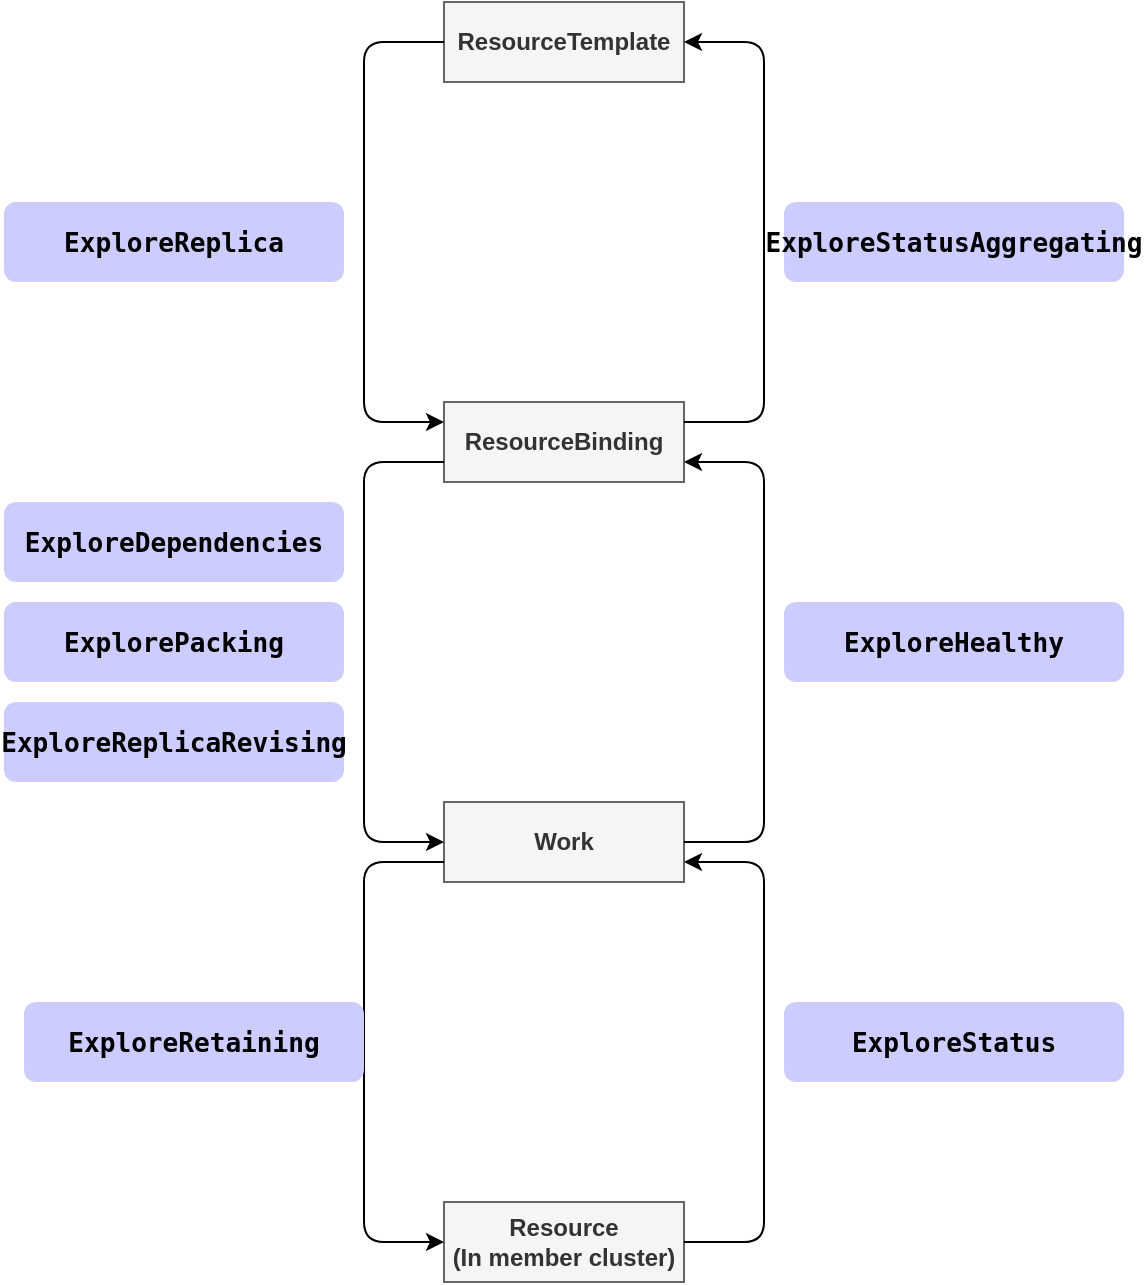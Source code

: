 <mxfile version="12.9.13" type="device"><diagram id="07fea595-8f29-1299-0266-81d95cde20df" name="Page-1"><mxGraphModel dx="1086" dy="785" grid="1" gridSize="10" guides="1" tooltips="1" connect="1" arrows="1" fold="1" page="1" pageScale="1" pageWidth="1169" pageHeight="827" background="#ffffff" math="0" shadow="0"><root><mxCell id="0"/><mxCell id="1" parent="0"/><mxCell id="YMt7zQc6A0jmg9IJF7vN-658" value="ResourceTemplate" style="text;html=1;strokeColor=#666666;fillColor=#f5f5f5;align=center;verticalAlign=middle;whiteSpace=wrap;rounded=0;fontStyle=1;fontColor=#333333;" parent="1" vertex="1"><mxGeometry x="440" y="80" width="120" height="40" as="geometry"/></mxCell><mxCell id="YMt7zQc6A0jmg9IJF7vN-659" value="ResourceBinding" style="text;html=1;strokeColor=#666666;fillColor=#f5f5f5;align=center;verticalAlign=middle;whiteSpace=wrap;rounded=0;fontStyle=1;fontColor=#333333;" parent="1" vertex="1"><mxGeometry x="440" y="280" width="120" height="40" as="geometry"/></mxCell><mxCell id="YMt7zQc6A0jmg9IJF7vN-660" value="Work" style="text;html=1;strokeColor=#666666;fillColor=#f5f5f5;align=center;verticalAlign=middle;whiteSpace=wrap;rounded=0;fontStyle=1;fontColor=#333333;" parent="1" vertex="1"><mxGeometry x="440" y="480" width="120" height="40" as="geometry"/></mxCell><mxCell id="YMt7zQc6A0jmg9IJF7vN-661" value="Resource&lt;br&gt;(In member cluster)" style="text;html=1;strokeColor=#666666;fillColor=#f5f5f5;align=center;verticalAlign=middle;whiteSpace=wrap;rounded=0;fontStyle=1;fontColor=#333333;" parent="1" vertex="1"><mxGeometry x="440" y="680" width="120" height="40" as="geometry"/></mxCell><mxCell id="YMt7zQc6A0jmg9IJF7vN-668" value="" style="edgeStyle=segmentEdgeStyle;endArrow=classic;html=1;exitX=0;exitY=0.5;exitDx=0;exitDy=0;entryX=0;entryY=0.25;entryDx=0;entryDy=0;" parent="1" source="YMt7zQc6A0jmg9IJF7vN-658" target="YMt7zQc6A0jmg9IJF7vN-659" edge="1"><mxGeometry width="50" height="50" relative="1" as="geometry"><mxPoint x="680" y="440" as="sourcePoint"/><mxPoint x="730" y="390" as="targetPoint"/><Array as="points"><mxPoint x="400" y="100"/><mxPoint x="400" y="290"/></Array></mxGeometry></mxCell><mxCell id="YMt7zQc6A0jmg9IJF7vN-678" value="" style="edgeStyle=segmentEdgeStyle;endArrow=classic;html=1;exitX=0;exitY=0.5;exitDx=0;exitDy=0;entryX=0;entryY=0.25;entryDx=0;entryDy=0;" parent="1" edge="1"><mxGeometry width="50" height="50" relative="1" as="geometry"><mxPoint x="440" y="310" as="sourcePoint"/><mxPoint x="440" y="500" as="targetPoint"/><Array as="points"><mxPoint x="400" y="310"/><mxPoint x="400" y="500"/></Array></mxGeometry></mxCell><mxCell id="YMt7zQc6A0jmg9IJF7vN-681" value="" style="edgeStyle=segmentEdgeStyle;endArrow=classic;html=1;exitX=0;exitY=0.5;exitDx=0;exitDy=0;entryX=0;entryY=0.25;entryDx=0;entryDy=0;" parent="1" edge="1"><mxGeometry width="50" height="50" relative="1" as="geometry"><mxPoint x="440" y="510" as="sourcePoint"/><mxPoint x="440" y="700" as="targetPoint"/><Array as="points"><mxPoint x="400" y="510"/><mxPoint x="400" y="700"/></Array></mxGeometry></mxCell><mxCell id="YMt7zQc6A0jmg9IJF7vN-683" value="" style="edgeStyle=segmentEdgeStyle;endArrow=classic;html=1;fontColor=#000000;entryX=1;entryY=0.75;entryDx=0;entryDy=0;exitX=1;exitY=0.5;exitDx=0;exitDy=0;" parent="1" source="YMt7zQc6A0jmg9IJF7vN-661" target="YMt7zQc6A0jmg9IJF7vN-660" edge="1"><mxGeometry width="50" height="50" relative="1" as="geometry"><mxPoint x="680" y="440" as="sourcePoint"/><mxPoint x="730" y="390" as="targetPoint"/><Array as="points"><mxPoint x="600" y="700"/><mxPoint x="600" y="510"/></Array></mxGeometry></mxCell><mxCell id="YMt7zQc6A0jmg9IJF7vN-686" value="" style="edgeStyle=segmentEdgeStyle;endArrow=classic;html=1;fontColor=#000000;entryX=1;entryY=0.75;entryDx=0;entryDy=0;exitX=1;exitY=0.5;exitDx=0;exitDy=0;" parent="1" edge="1"><mxGeometry width="50" height="50" relative="1" as="geometry"><mxPoint x="560" y="500" as="sourcePoint"/><mxPoint x="560" y="310" as="targetPoint"/><Array as="points"><mxPoint x="600" y="500"/><mxPoint x="600" y="310"/></Array></mxGeometry></mxCell><mxCell id="YMt7zQc6A0jmg9IJF7vN-688" value="" style="edgeStyle=segmentEdgeStyle;endArrow=classic;html=1;fontColor=#000000;entryX=1;entryY=0.75;entryDx=0;entryDy=0;exitX=1;exitY=0.5;exitDx=0;exitDy=0;" parent="1" edge="1"><mxGeometry width="50" height="50" relative="1" as="geometry"><mxPoint x="560" y="290" as="sourcePoint"/><mxPoint x="560" y="100" as="targetPoint"/><Array as="points"><mxPoint x="600" y="290"/><mxPoint x="600" y="100"/></Array></mxGeometry></mxCell><mxCell id="YMt7zQc6A0jmg9IJF7vN-696" value="&lt;pre style=&quot;font-size: 9.8pt ; font-family: &amp;quot;consolas&amp;quot; , monospace&quot;&gt;&lt;b&gt;ExploreHealthy&lt;/b&gt;&lt;/pre&gt;" style="rounded=1;html=1;shadow=0;glass=0;comic=0;labelBackgroundColor=none;fillColor=#CCCCFF;gradientColor=none;fontColor=#000000;align=center;whiteSpace=wrap;strokeColor=none;" parent="1" vertex="1"><mxGeometry x="610" y="380" width="170" height="40" as="geometry"/></mxCell><mxCell id="YMt7zQc6A0jmg9IJF7vN-698" value="&lt;pre style=&quot;font-size: 9.8pt ; font-family: &amp;#34;consolas&amp;#34; , monospace&quot;&gt;&lt;pre style=&quot;text-align: left ; font-size: 9.8pt ; font-family: &amp;#34;consolas&amp;#34; , monospace&quot;&gt;&lt;b&gt;ExploreStatusAggregating&lt;/b&gt;&lt;/pre&gt;&lt;/pre&gt;" style="rounded=1;html=1;shadow=0;glass=0;comic=0;labelBackgroundColor=none;fillColor=#CCCCFF;gradientColor=none;fontColor=#000000;align=center;whiteSpace=wrap;strokeColor=none;" parent="1" vertex="1"><mxGeometry x="610" y="180" width="170" height="40" as="geometry"/></mxCell><mxCell id="YMt7zQc6A0jmg9IJF7vN-699" value="&lt;pre style=&quot;font-size: 9.8pt ; font-family: &amp;#34;consolas&amp;#34; , monospace&quot;&gt;&lt;pre style=&quot;font-size: 9.8pt ; text-align: left ; font-family: &amp;#34;consolas&amp;#34; , monospace&quot;&gt;&lt;b&gt;ExploreStatus&lt;/b&gt;&lt;/pre&gt;&lt;/pre&gt;" style="rounded=1;html=1;shadow=0;glass=0;comic=0;labelBackgroundColor=none;fillColor=#CCCCFF;gradientColor=none;fontColor=#000000;align=center;whiteSpace=wrap;strokeColor=none;" parent="1" vertex="1"><mxGeometry x="610" y="580" width="170" height="40" as="geometry"/></mxCell><mxCell id="YMt7zQc6A0jmg9IJF7vN-701" value="&lt;pre style=&quot;font-size: 9.8pt ; font-family: &amp;#34;consolas&amp;#34; , monospace&quot;&gt;&lt;pre style=&quot;font-size: 9.8pt ; text-align: left ; font-family: &amp;#34;consolas&amp;#34; , monospace&quot;&gt;&lt;pre style=&quot;font-size: 9.8pt ; text-align: right ; font-family: &amp;#34;consolas&amp;#34; , monospace&quot;&gt;&lt;b&gt;ExploreRetaining&lt;/b&gt;&lt;/pre&gt;&lt;/pre&gt;&lt;/pre&gt;" style="rounded=1;html=1;shadow=0;glass=0;comic=0;labelBackgroundColor=none;fillColor=#CCCCFF;gradientColor=none;fontColor=#000000;align=center;whiteSpace=wrap;strokeColor=none;" parent="1" vertex="1"><mxGeometry x="230" y="580" width="170" height="40" as="geometry"/></mxCell><mxCell id="YMt7zQc6A0jmg9IJF7vN-702" value="&lt;pre style=&quot;font-size: 9.8pt ; font-family: &amp;#34;consolas&amp;#34; , monospace&quot;&gt;&lt;pre style=&quot;font-size: 9.8pt ; text-align: left ; font-family: &amp;#34;consolas&amp;#34; , monospace&quot;&gt;&lt;pre style=&quot;font-size: 9.8pt ; text-align: right ; font-family: &amp;#34;consolas&amp;#34; , monospace&quot;&gt;&lt;pre style=&quot;font-size: 9.8pt ; font-family: &amp;#34;consolas&amp;#34; , monospace&quot;&gt;&lt;b&gt;ExploreDependencies&lt;/b&gt;&lt;/pre&gt;&lt;/pre&gt;&lt;/pre&gt;&lt;/pre&gt;" style="rounded=1;html=1;shadow=0;glass=0;comic=0;labelBackgroundColor=none;fillColor=#CCCCFF;gradientColor=none;fontColor=#000000;align=center;whiteSpace=wrap;strokeColor=none;" parent="1" vertex="1"><mxGeometry x="220" y="330" width="170" height="40" as="geometry"/></mxCell><mxCell id="YMt7zQc6A0jmg9IJF7vN-703" value="&lt;pre style=&quot;font-size: 9.8pt ; font-family: &amp;#34;consolas&amp;#34; , monospace&quot;&gt;&lt;pre style=&quot;font-size: 9.8pt ; text-align: left ; font-family: &amp;#34;consolas&amp;#34; , monospace&quot;&gt;&lt;pre style=&quot;font-size: 9.8pt ; text-align: right ; font-family: &amp;#34;consolas&amp;#34; , monospace&quot;&gt;&lt;pre style=&quot;font-size: 9.8pt ; font-family: &amp;#34;consolas&amp;#34; , monospace&quot;&gt;&lt;pre style=&quot;font-family: &amp;#34;consolas&amp;#34; , monospace ; font-size: 9.8pt&quot;&gt;&lt;b&gt;ExplorePacking&lt;/b&gt;&lt;/pre&gt;&lt;/pre&gt;&lt;/pre&gt;&lt;/pre&gt;&lt;/pre&gt;" style="rounded=1;html=1;shadow=0;glass=0;comic=0;labelBackgroundColor=none;fillColor=#CCCCFF;gradientColor=none;fontColor=#000000;align=center;whiteSpace=wrap;strokeColor=none;" parent="1" vertex="1"><mxGeometry x="220" y="380" width="170" height="40" as="geometry"/></mxCell><mxCell id="YMt7zQc6A0jmg9IJF7vN-704" value="&lt;pre style=&quot;font-size: 9.8pt ; font-family: &amp;#34;consolas&amp;#34; , monospace&quot;&gt;&lt;pre style=&quot;font-size: 9.8pt ; text-align: left ; font-family: &amp;#34;consolas&amp;#34; , monospace&quot;&gt;&lt;pre style=&quot;font-size: 9.8pt ; text-align: right ; font-family: &amp;#34;consolas&amp;#34; , monospace&quot;&gt;&lt;pre style=&quot;font-size: 9.8pt ; font-family: &amp;#34;consolas&amp;#34; , monospace&quot;&gt;&lt;pre style=&quot;font-family: &amp;#34;consolas&amp;#34; , monospace ; font-size: 9.8pt&quot;&gt;&lt;b&gt;ExploreReplica&lt;/b&gt;&lt;/pre&gt;&lt;/pre&gt;&lt;/pre&gt;&lt;/pre&gt;&lt;/pre&gt;" style="rounded=1;html=1;shadow=0;glass=0;comic=0;labelBackgroundColor=none;fillColor=#CCCCFF;gradientColor=none;fontColor=#000000;align=center;whiteSpace=wrap;strokeColor=none;" parent="1" vertex="1"><mxGeometry x="220" y="180" width="170" height="40" as="geometry"/></mxCell><mxCell id="i3VB1w0wxnRj8EI2veNx-1" value="&lt;pre style=&quot;font-size: 9.8pt ; font-family: &amp;#34;consolas&amp;#34; , monospace&quot;&gt;&lt;pre style=&quot;font-size: 9.8pt ; text-align: left ; font-family: &amp;#34;consolas&amp;#34; , monospace&quot;&gt;&lt;pre style=&quot;font-size: 9.8pt ; text-align: right ; font-family: &amp;#34;consolas&amp;#34; , monospace&quot;&gt;&lt;pre style=&quot;font-size: 9.8pt ; font-family: &amp;#34;consolas&amp;#34; , monospace&quot;&gt;&lt;pre style=&quot;font-family: &amp;#34;consolas&amp;#34; , monospace ; font-size: 9.8pt&quot;&gt;&lt;b&gt;ExploreReplicaRevising&lt;/b&gt;&lt;/pre&gt;&lt;/pre&gt;&lt;/pre&gt;&lt;/pre&gt;&lt;/pre&gt;" style="rounded=1;html=1;shadow=0;glass=0;comic=0;labelBackgroundColor=none;fillColor=#CCCCFF;gradientColor=none;fontColor=#000000;align=center;whiteSpace=wrap;strokeColor=none;" vertex="1" parent="1"><mxGeometry x="220" y="430" width="170" height="40" as="geometry"/></mxCell></root></mxGraphModel></diagram></mxfile>